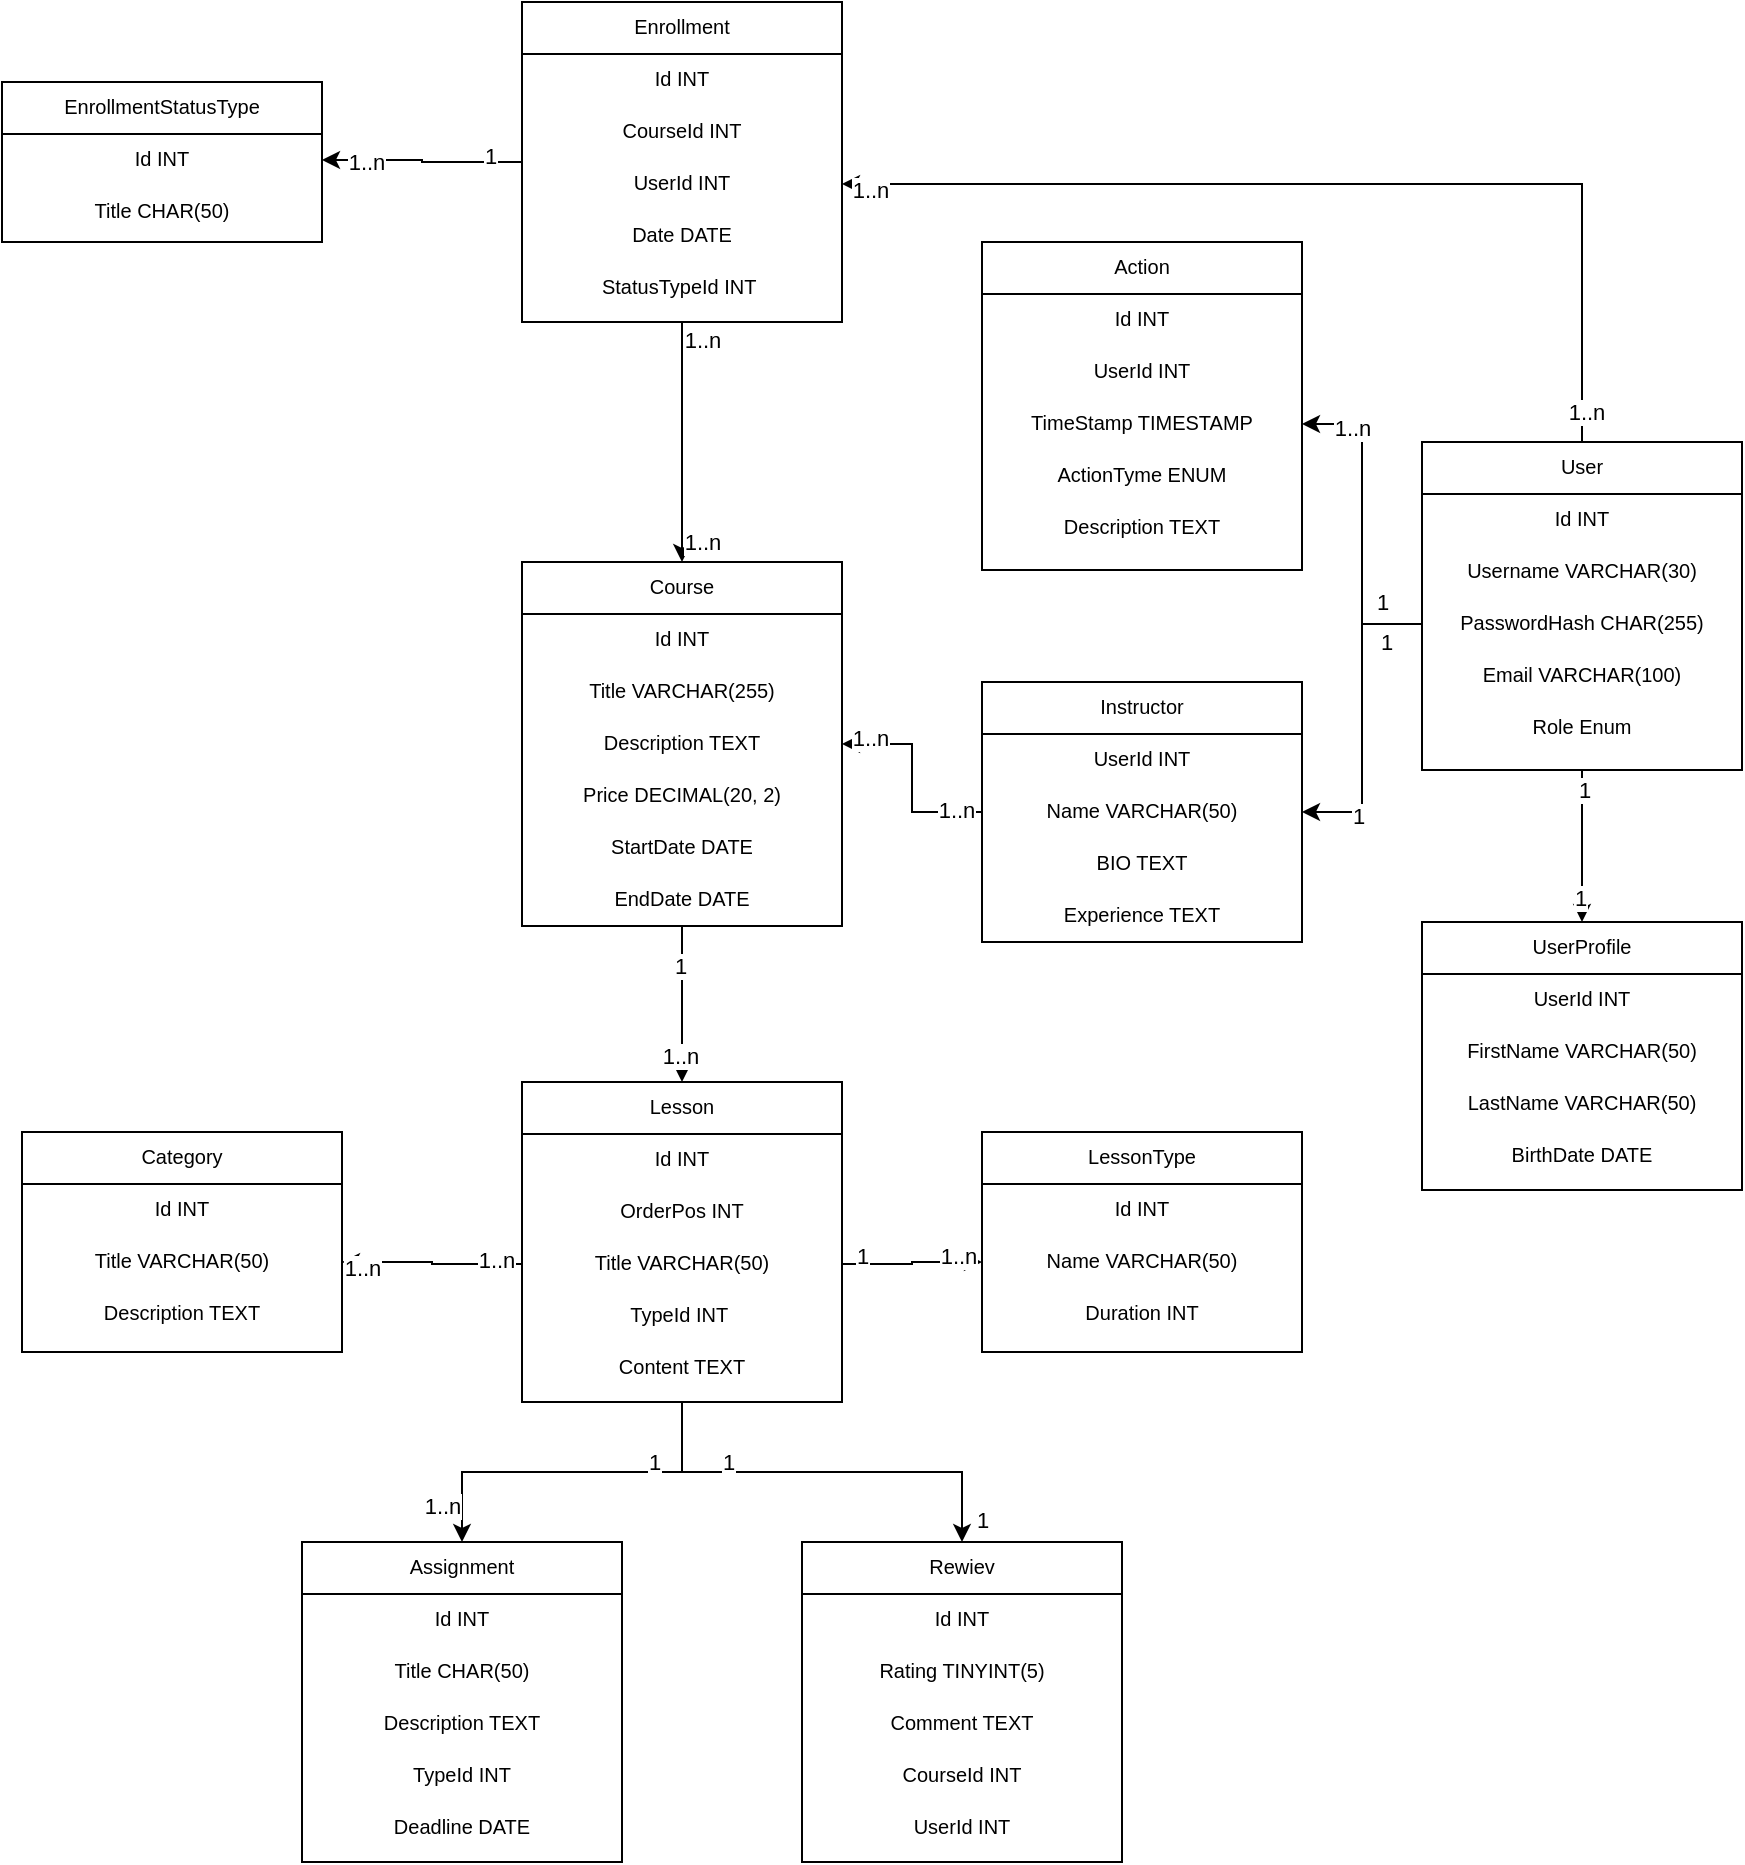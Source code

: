 <mxfile version="24.7.13">
  <diagram id="C5RBs43oDa-KdzZeNtuy" name="Page-1">
    <mxGraphModel dx="1635" dy="1571" grid="1" gridSize="10" guides="1" tooltips="1" connect="1" arrows="1" fold="1" page="1" pageScale="1" pageWidth="827" pageHeight="1169" math="0" shadow="0">
      <root>
        <mxCell id="WIyWlLk6GJQsqaUBKTNV-0" />
        <mxCell id="WIyWlLk6GJQsqaUBKTNV-1" parent="WIyWlLk6GJQsqaUBKTNV-0" />
        <mxCell id="aah-on_qy1afVSjprkFK-63" style="edgeStyle=orthogonalEdgeStyle;rounded=0;orthogonalLoop=1;jettySize=auto;html=1;exitX=0.5;exitY=1;exitDx=0;exitDy=0;entryX=0.5;entryY=0;entryDx=0;entryDy=0;" parent="WIyWlLk6GJQsqaUBKTNV-1" source="zkfFHV4jXpPFQw0GAbJ--0" target="aah-on_qy1afVSjprkFK-1" edge="1">
          <mxGeometry relative="1" as="geometry" />
        </mxCell>
        <mxCell id="0PI0StfHiCqOqIqE2Ab_-11" value="1" style="edgeLabel;html=1;align=center;verticalAlign=middle;resizable=0;points=[];" vertex="1" connectable="0" parent="aah-on_qy1afVSjprkFK-63">
          <mxGeometry x="-0.746" y="1" relative="1" as="geometry">
            <mxPoint as="offset" />
          </mxGeometry>
        </mxCell>
        <mxCell id="0PI0StfHiCqOqIqE2Ab_-12" value="1" style="edgeLabel;html=1;align=center;verticalAlign=middle;resizable=0;points=[];" vertex="1" connectable="0" parent="aah-on_qy1afVSjprkFK-63">
          <mxGeometry x="0.689" y="-1" relative="1" as="geometry">
            <mxPoint as="offset" />
          </mxGeometry>
        </mxCell>
        <mxCell id="60YSfxeum9Z7Bx78v9H6-12" style="edgeStyle=orthogonalEdgeStyle;rounded=0;orthogonalLoop=1;jettySize=auto;html=1;exitX=0.5;exitY=0;exitDx=0;exitDy=0;entryX=1;entryY=0.5;entryDx=0;entryDy=0;" parent="WIyWlLk6GJQsqaUBKTNV-1" source="zkfFHV4jXpPFQw0GAbJ--0" target="aah-on_qy1afVSjprkFK-52" edge="1">
          <mxGeometry relative="1" as="geometry" />
        </mxCell>
        <mxCell id="0PI0StfHiCqOqIqE2Ab_-3" value="1..n" style="edgeLabel;html=1;align=center;verticalAlign=middle;resizable=0;points=[];" vertex="1" connectable="0" parent="60YSfxeum9Z7Bx78v9H6-12">
          <mxGeometry x="-0.939" y="-2" relative="1" as="geometry">
            <mxPoint as="offset" />
          </mxGeometry>
        </mxCell>
        <mxCell id="0PI0StfHiCqOqIqE2Ab_-4" value="1..n" style="edgeLabel;html=1;align=center;verticalAlign=middle;resizable=0;points=[];" vertex="1" connectable="0" parent="60YSfxeum9Z7Bx78v9H6-12">
          <mxGeometry x="0.945" y="3" relative="1" as="geometry">
            <mxPoint as="offset" />
          </mxGeometry>
        </mxCell>
        <mxCell id="zkfFHV4jXpPFQw0GAbJ--0" value="User" style="swimlane;fontStyle=0;align=center;verticalAlign=top;childLayout=stackLayout;horizontal=1;startSize=26;horizontalStack=0;resizeParent=1;resizeLast=0;collapsible=1;marginBottom=0;rounded=0;shadow=0;strokeWidth=1;fontSize=10;labelBackgroundColor=none;" parent="WIyWlLk6GJQsqaUBKTNV-1" vertex="1">
          <mxGeometry x="500" y="-30" width="160" height="164" as="geometry">
            <mxRectangle x="230" y="140" width="160" height="26" as="alternateBounds" />
          </mxGeometry>
        </mxCell>
        <mxCell id="zkfFHV4jXpPFQw0GAbJ--1" value="Id INT" style="text;align=center;verticalAlign=top;spacingLeft=4;spacingRight=4;overflow=hidden;rotatable=0;points=[[0,0.5],[1,0.5]];portConstraint=eastwest;fontSize=10;labelBackgroundColor=none;" parent="zkfFHV4jXpPFQw0GAbJ--0" vertex="1">
          <mxGeometry y="26" width="160" height="26" as="geometry" />
        </mxCell>
        <mxCell id="zkfFHV4jXpPFQw0GAbJ--2" value="Username VARCHAR(30)" style="text;align=center;verticalAlign=top;spacingLeft=4;spacingRight=4;overflow=hidden;rotatable=0;points=[[0,0.5],[1,0.5]];portConstraint=eastwest;rounded=0;shadow=0;html=0;fontSize=10;labelBackgroundColor=none;" parent="zkfFHV4jXpPFQw0GAbJ--0" vertex="1">
          <mxGeometry y="52" width="160" height="26" as="geometry" />
        </mxCell>
        <mxCell id="aah-on_qy1afVSjprkFK-0" value="PasswordHash CHAR(255)" style="text;align=center;verticalAlign=top;spacingLeft=4;spacingRight=4;overflow=hidden;rotatable=0;points=[[0,0.5],[1,0.5]];portConstraint=eastwest;rounded=0;shadow=0;html=0;fontSize=10;labelBackgroundColor=none;" parent="zkfFHV4jXpPFQw0GAbJ--0" vertex="1">
          <mxGeometry y="78" width="160" height="26" as="geometry" />
        </mxCell>
        <mxCell id="zkfFHV4jXpPFQw0GAbJ--3" value="Email VARCHAR(100)" style="text;align=center;verticalAlign=top;spacingLeft=4;spacingRight=4;overflow=hidden;rotatable=0;points=[[0,0.5],[1,0.5]];portConstraint=eastwest;rounded=0;shadow=0;html=0;fontSize=10;labelBackgroundColor=none;" parent="zkfFHV4jXpPFQw0GAbJ--0" vertex="1">
          <mxGeometry y="104" width="160" height="26" as="geometry" />
        </mxCell>
        <mxCell id="zkfFHV4jXpPFQw0GAbJ--5" value="Role Enum" style="text;align=center;verticalAlign=top;spacingLeft=4;spacingRight=4;overflow=hidden;rotatable=0;points=[[0,0.5],[1,0.5]];portConstraint=eastwest;fontSize=10;labelBackgroundColor=none;" parent="zkfFHV4jXpPFQw0GAbJ--0" vertex="1">
          <mxGeometry y="130" width="160" height="26" as="geometry" />
        </mxCell>
        <mxCell id="60YSfxeum9Z7Bx78v9H6-8" style="edgeStyle=orthogonalEdgeStyle;rounded=0;orthogonalLoop=1;jettySize=auto;html=1;exitX=0.5;exitY=1;exitDx=0;exitDy=0;entryX=0.5;entryY=0;entryDx=0;entryDy=0;" parent="WIyWlLk6GJQsqaUBKTNV-1" source="zkfFHV4jXpPFQw0GAbJ--17" target="aah-on_qy1afVSjprkFK-19" edge="1">
          <mxGeometry relative="1" as="geometry" />
        </mxCell>
        <mxCell id="0PI0StfHiCqOqIqE2Ab_-15" value="1" style="edgeLabel;html=1;align=center;verticalAlign=middle;resizable=0;points=[];" vertex="1" connectable="0" parent="60YSfxeum9Z7Bx78v9H6-8">
          <mxGeometry x="-0.491" y="-1" relative="1" as="geometry">
            <mxPoint as="offset" />
          </mxGeometry>
        </mxCell>
        <mxCell id="0PI0StfHiCqOqIqE2Ab_-16" value="1..n" style="edgeLabel;html=1;align=center;verticalAlign=middle;resizable=0;points=[];" vertex="1" connectable="0" parent="60YSfxeum9Z7Bx78v9H6-8">
          <mxGeometry x="0.65" y="-1" relative="1" as="geometry">
            <mxPoint as="offset" />
          </mxGeometry>
        </mxCell>
        <mxCell id="zkfFHV4jXpPFQw0GAbJ--17" value="Course" style="swimlane;fontStyle=0;align=center;verticalAlign=top;childLayout=stackLayout;horizontal=1;startSize=26;horizontalStack=0;resizeParent=1;resizeLast=0;collapsible=1;marginBottom=0;rounded=0;shadow=0;strokeWidth=1;fontSize=10;labelBackgroundColor=none;" parent="WIyWlLk6GJQsqaUBKTNV-1" vertex="1">
          <mxGeometry x="50" y="30" width="160" height="182" as="geometry">
            <mxRectangle x="550" y="140" width="160" height="26" as="alternateBounds" />
          </mxGeometry>
        </mxCell>
        <mxCell id="zkfFHV4jXpPFQw0GAbJ--18" value="Id INT" style="text;align=center;verticalAlign=top;spacingLeft=4;spacingRight=4;overflow=hidden;rotatable=0;points=[[0,0.5],[1,0.5]];portConstraint=eastwest;fontSize=10;labelBackgroundColor=none;" parent="zkfFHV4jXpPFQw0GAbJ--17" vertex="1">
          <mxGeometry y="26" width="160" height="26" as="geometry" />
        </mxCell>
        <mxCell id="zkfFHV4jXpPFQw0GAbJ--19" value="Title VARCHAR(255)" style="text;align=center;verticalAlign=top;spacingLeft=4;spacingRight=4;overflow=hidden;rotatable=0;points=[[0,0.5],[1,0.5]];portConstraint=eastwest;rounded=0;shadow=0;html=0;fontSize=10;labelBackgroundColor=none;" parent="zkfFHV4jXpPFQw0GAbJ--17" vertex="1">
          <mxGeometry y="52" width="160" height="26" as="geometry" />
        </mxCell>
        <mxCell id="zkfFHV4jXpPFQw0GAbJ--20" value="Description TEXT" style="text;align=center;verticalAlign=top;spacingLeft=4;spacingRight=4;overflow=hidden;rotatable=0;points=[[0,0.5],[1,0.5]];portConstraint=eastwest;rounded=0;shadow=0;html=0;fontSize=10;labelBackgroundColor=none;" parent="zkfFHV4jXpPFQw0GAbJ--17" vertex="1">
          <mxGeometry y="78" width="160" height="26" as="geometry" />
        </mxCell>
        <mxCell id="zkfFHV4jXpPFQw0GAbJ--21" value="Price DECIMAL(20, 2)" style="text;align=center;verticalAlign=top;spacingLeft=4;spacingRight=4;overflow=hidden;rotatable=0;points=[[0,0.5],[1,0.5]];portConstraint=eastwest;rounded=0;shadow=0;html=0;fontSize=10;labelBackgroundColor=none;" parent="zkfFHV4jXpPFQw0GAbJ--17" vertex="1">
          <mxGeometry y="104" width="160" height="26" as="geometry" />
        </mxCell>
        <mxCell id="zkfFHV4jXpPFQw0GAbJ--22" value="StartDate DATE" style="text;align=center;verticalAlign=top;spacingLeft=4;spacingRight=4;overflow=hidden;rotatable=0;points=[[0,0.5],[1,0.5]];portConstraint=eastwest;rounded=0;shadow=0;html=0;fontSize=10;labelBackgroundColor=none;" parent="zkfFHV4jXpPFQw0GAbJ--17" vertex="1">
          <mxGeometry y="130" width="160" height="26" as="geometry" />
        </mxCell>
        <mxCell id="0PI0StfHiCqOqIqE2Ab_-27" value="EndDate DATE" style="text;align=center;verticalAlign=top;spacingLeft=4;spacingRight=4;overflow=hidden;rotatable=0;points=[[0,0.5],[1,0.5]];portConstraint=eastwest;rounded=0;shadow=0;html=0;fontSize=10;labelBackgroundColor=none;" vertex="1" parent="zkfFHV4jXpPFQw0GAbJ--17">
          <mxGeometry y="156" width="160" height="26" as="geometry" />
        </mxCell>
        <mxCell id="aah-on_qy1afVSjprkFK-1" value="UserProfile" style="swimlane;fontStyle=0;align=center;verticalAlign=top;childLayout=stackLayout;horizontal=1;startSize=26;horizontalStack=0;resizeParent=1;resizeLast=0;collapsible=1;marginBottom=0;rounded=0;shadow=0;strokeWidth=1;fontSize=10;labelBackgroundColor=none;" parent="WIyWlLk6GJQsqaUBKTNV-1" vertex="1">
          <mxGeometry x="500" y="210" width="160" height="134" as="geometry">
            <mxRectangle x="230" y="140" width="160" height="26" as="alternateBounds" />
          </mxGeometry>
        </mxCell>
        <mxCell id="aah-on_qy1afVSjprkFK-2" value="UserId INT" style="text;align=center;verticalAlign=top;spacingLeft=4;spacingRight=4;overflow=hidden;rotatable=0;points=[[0,0.5],[1,0.5]];portConstraint=eastwest;fontSize=10;labelBackgroundColor=none;" parent="aah-on_qy1afVSjprkFK-1" vertex="1">
          <mxGeometry y="26" width="160" height="26" as="geometry" />
        </mxCell>
        <mxCell id="aah-on_qy1afVSjprkFK-3" value="FirstName VARCHAR(50)" style="text;align=center;verticalAlign=top;spacingLeft=4;spacingRight=4;overflow=hidden;rotatable=0;points=[[0,0.5],[1,0.5]];portConstraint=eastwest;rounded=0;shadow=0;html=0;fontSize=10;labelBackgroundColor=none;" parent="aah-on_qy1afVSjprkFK-1" vertex="1">
          <mxGeometry y="52" width="160" height="26" as="geometry" />
        </mxCell>
        <mxCell id="aah-on_qy1afVSjprkFK-4" value="LastName VARCHAR(50)" style="text;align=center;verticalAlign=top;spacingLeft=4;spacingRight=4;overflow=hidden;rotatable=0;points=[[0,0.5],[1,0.5]];portConstraint=eastwest;rounded=0;shadow=0;html=0;fontSize=10;labelBackgroundColor=none;" parent="aah-on_qy1afVSjprkFK-1" vertex="1">
          <mxGeometry y="78" width="160" height="26" as="geometry" />
        </mxCell>
        <mxCell id="aah-on_qy1afVSjprkFK-5" value="BirthDate DATE" style="text;align=center;verticalAlign=top;spacingLeft=4;spacingRight=4;overflow=hidden;rotatable=0;points=[[0,0.5],[1,0.5]];portConstraint=eastwest;rounded=0;shadow=0;html=0;fontSize=10;labelBackgroundColor=none;" parent="aah-on_qy1afVSjprkFK-1" vertex="1">
          <mxGeometry y="104" width="160" height="26" as="geometry" />
        </mxCell>
        <mxCell id="0PI0StfHiCqOqIqE2Ab_-23" value="" style="edgeStyle=orthogonalEdgeStyle;rounded=0;orthogonalLoop=1;jettySize=auto;html=1;entryX=1;entryY=0.5;entryDx=0;entryDy=0;" edge="1" parent="WIyWlLk6GJQsqaUBKTNV-1" source="aah-on_qy1afVSjprkFK-7" target="zkfFHV4jXpPFQw0GAbJ--20">
          <mxGeometry relative="1" as="geometry" />
        </mxCell>
        <mxCell id="0PI0StfHiCqOqIqE2Ab_-24" value="1..n" style="edgeLabel;html=1;align=center;verticalAlign=middle;resizable=0;points=[];" vertex="1" connectable="0" parent="0PI0StfHiCqOqIqE2Ab_-23">
          <mxGeometry x="-0.75" y="-1" relative="1" as="geometry">
            <mxPoint as="offset" />
          </mxGeometry>
        </mxCell>
        <mxCell id="0PI0StfHiCqOqIqE2Ab_-25" value="1..n" style="edgeLabel;html=1;align=center;verticalAlign=middle;resizable=0;points=[];" vertex="1" connectable="0" parent="0PI0StfHiCqOqIqE2Ab_-23">
          <mxGeometry x="0.737" y="-3" relative="1" as="geometry">
            <mxPoint as="offset" />
          </mxGeometry>
        </mxCell>
        <mxCell id="aah-on_qy1afVSjprkFK-7" value="Instructor" style="swimlane;fontStyle=0;align=center;verticalAlign=top;childLayout=stackLayout;horizontal=1;startSize=26;horizontalStack=0;resizeParent=1;resizeLast=0;collapsible=1;marginBottom=0;rounded=0;shadow=0;strokeWidth=1;fontSize=10;labelBackgroundColor=none;" parent="WIyWlLk6GJQsqaUBKTNV-1" vertex="1">
          <mxGeometry x="280" y="90" width="160" height="130" as="geometry">
            <mxRectangle x="230" y="140" width="160" height="26" as="alternateBounds" />
          </mxGeometry>
        </mxCell>
        <mxCell id="aah-on_qy1afVSjprkFK-8" value="UserId INT" style="text;align=center;verticalAlign=top;spacingLeft=4;spacingRight=4;overflow=hidden;rotatable=0;points=[[0,0.5],[1,0.5]];portConstraint=eastwest;fontSize=10;labelBackgroundColor=none;" parent="aah-on_qy1afVSjprkFK-7" vertex="1">
          <mxGeometry y="26" width="160" height="26" as="geometry" />
        </mxCell>
        <mxCell id="aah-on_qy1afVSjprkFK-9" value="Name VARCHAR(50)" style="text;align=center;verticalAlign=top;spacingLeft=4;spacingRight=4;overflow=hidden;rotatable=0;points=[[0,0.5],[1,0.5]];portConstraint=eastwest;rounded=0;shadow=0;html=0;fontSize=10;labelBackgroundColor=none;" parent="aah-on_qy1afVSjprkFK-7" vertex="1">
          <mxGeometry y="52" width="160" height="26" as="geometry" />
        </mxCell>
        <mxCell id="aah-on_qy1afVSjprkFK-10" value="BIO TEXT" style="text;align=center;verticalAlign=top;spacingLeft=4;spacingRight=4;overflow=hidden;rotatable=0;points=[[0,0.5],[1,0.5]];portConstraint=eastwest;rounded=0;shadow=0;html=0;fontSize=10;labelBackgroundColor=none;" parent="aah-on_qy1afVSjprkFK-7" vertex="1">
          <mxGeometry y="78" width="160" height="26" as="geometry" />
        </mxCell>
        <mxCell id="aah-on_qy1afVSjprkFK-11" value="Experience TEXT" style="text;align=center;verticalAlign=top;spacingLeft=4;spacingRight=4;overflow=hidden;rotatable=0;points=[[0,0.5],[1,0.5]];portConstraint=eastwest;rounded=0;shadow=0;html=0;fontSize=10;labelBackgroundColor=none;" parent="aah-on_qy1afVSjprkFK-7" vertex="1">
          <mxGeometry y="104" width="160" height="26" as="geometry" />
        </mxCell>
        <mxCell id="aah-on_qy1afVSjprkFK-13" value="Category" style="swimlane;fontStyle=0;align=center;verticalAlign=top;childLayout=stackLayout;horizontal=1;startSize=26;horizontalStack=0;resizeParent=1;resizeLast=0;collapsible=1;marginBottom=0;rounded=0;shadow=0;strokeWidth=1;fontSize=10;labelBackgroundColor=none;" parent="WIyWlLk6GJQsqaUBKTNV-1" vertex="1">
          <mxGeometry x="-200" y="315" width="160" height="110" as="geometry">
            <mxRectangle x="550" y="140" width="160" height="26" as="alternateBounds" />
          </mxGeometry>
        </mxCell>
        <mxCell id="aah-on_qy1afVSjprkFK-14" value="Id INT" style="text;align=center;verticalAlign=top;spacingLeft=4;spacingRight=4;overflow=hidden;rotatable=0;points=[[0,0.5],[1,0.5]];portConstraint=eastwest;fontSize=10;labelBackgroundColor=none;" parent="aah-on_qy1afVSjprkFK-13" vertex="1">
          <mxGeometry y="26" width="160" height="26" as="geometry" />
        </mxCell>
        <mxCell id="aah-on_qy1afVSjprkFK-15" value="Title VARCHAR(50)" style="text;align=center;verticalAlign=top;spacingLeft=4;spacingRight=4;overflow=hidden;rotatable=0;points=[[0,0.5],[1,0.5]];portConstraint=eastwest;rounded=0;shadow=0;html=0;fontSize=10;labelBackgroundColor=none;" parent="aah-on_qy1afVSjprkFK-13" vertex="1">
          <mxGeometry y="52" width="160" height="26" as="geometry" />
        </mxCell>
        <mxCell id="aah-on_qy1afVSjprkFK-16" value="Description TEXT" style="text;align=center;verticalAlign=top;spacingLeft=4;spacingRight=4;overflow=hidden;rotatable=0;points=[[0,0.5],[1,0.5]];portConstraint=eastwest;rounded=0;shadow=0;html=0;fontSize=10;labelBackgroundColor=none;" parent="aah-on_qy1afVSjprkFK-13" vertex="1">
          <mxGeometry y="78" width="160" height="26" as="geometry" />
        </mxCell>
        <mxCell id="60YSfxeum9Z7Bx78v9H6-14" style="edgeStyle=orthogonalEdgeStyle;rounded=0;orthogonalLoop=1;jettySize=auto;html=1;entryX=0.5;entryY=0;entryDx=0;entryDy=0;" parent="WIyWlLk6GJQsqaUBKTNV-1" source="aah-on_qy1afVSjprkFK-19" target="aah-on_qy1afVSjprkFK-31" edge="1">
          <mxGeometry relative="1" as="geometry" />
        </mxCell>
        <mxCell id="0PI0StfHiCqOqIqE2Ab_-19" value="1" style="edgeLabel;html=1;align=center;verticalAlign=middle;resizable=0;points=[];" vertex="1" connectable="0" parent="60YSfxeum9Z7Bx78v9H6-14">
          <mxGeometry x="-0.456" y="1" relative="1" as="geometry">
            <mxPoint y="-6" as="offset" />
          </mxGeometry>
        </mxCell>
        <mxCell id="0PI0StfHiCqOqIqE2Ab_-20" value="1..n" style="edgeLabel;html=1;align=center;verticalAlign=middle;resizable=0;points=[];" vertex="1" connectable="0" parent="60YSfxeum9Z7Bx78v9H6-14">
          <mxGeometry x="0.802" y="-1" relative="1" as="geometry">
            <mxPoint x="-9" as="offset" />
          </mxGeometry>
        </mxCell>
        <mxCell id="60YSfxeum9Z7Bx78v9H6-15" style="edgeStyle=orthogonalEdgeStyle;rounded=0;orthogonalLoop=1;jettySize=auto;html=1;entryX=0.5;entryY=0;entryDx=0;entryDy=0;" parent="WIyWlLk6GJQsqaUBKTNV-1" source="aah-on_qy1afVSjprkFK-19" target="aah-on_qy1afVSjprkFK-43" edge="1">
          <mxGeometry relative="1" as="geometry" />
        </mxCell>
        <mxCell id="0PI0StfHiCqOqIqE2Ab_-21" value="1" style="edgeLabel;html=1;align=center;verticalAlign=middle;resizable=0;points=[];" vertex="1" connectable="0" parent="60YSfxeum9Z7Bx78v9H6-15">
          <mxGeometry x="0.891" y="-1" relative="1" as="geometry">
            <mxPoint x="11" as="offset" />
          </mxGeometry>
        </mxCell>
        <mxCell id="0PI0StfHiCqOqIqE2Ab_-22" value="1" style="edgeLabel;html=1;align=center;verticalAlign=middle;resizable=0;points=[];" vertex="1" connectable="0" parent="60YSfxeum9Z7Bx78v9H6-15">
          <mxGeometry x="-0.454" y="1" relative="1" as="geometry">
            <mxPoint y="-4" as="offset" />
          </mxGeometry>
        </mxCell>
        <mxCell id="aah-on_qy1afVSjprkFK-19" value="Lesson" style="swimlane;fontStyle=0;align=center;verticalAlign=top;childLayout=stackLayout;horizontal=1;startSize=26;horizontalStack=0;resizeParent=1;resizeLast=0;collapsible=1;marginBottom=0;rounded=0;shadow=0;strokeWidth=1;fontSize=10;labelBackgroundColor=none;" parent="WIyWlLk6GJQsqaUBKTNV-1" vertex="1">
          <mxGeometry x="50" y="290" width="160" height="160" as="geometry">
            <mxRectangle x="550" y="140" width="160" height="26" as="alternateBounds" />
          </mxGeometry>
        </mxCell>
        <mxCell id="aah-on_qy1afVSjprkFK-20" value="Id INT" style="text;align=center;verticalAlign=top;spacingLeft=4;spacingRight=4;overflow=hidden;rotatable=0;points=[[0,0.5],[1,0.5]];portConstraint=eastwest;fontSize=10;labelBackgroundColor=none;" parent="aah-on_qy1afVSjprkFK-19" vertex="1">
          <mxGeometry y="26" width="160" height="26" as="geometry" />
        </mxCell>
        <mxCell id="aah-on_qy1afVSjprkFK-25" value="OrderPos INT" style="text;align=center;verticalAlign=top;spacingLeft=4;spacingRight=4;overflow=hidden;rotatable=0;points=[[0,0.5],[1,0.5]];portConstraint=eastwest;fontSize=10;labelBackgroundColor=none;" parent="aah-on_qy1afVSjprkFK-19" vertex="1">
          <mxGeometry y="52" width="160" height="26" as="geometry" />
        </mxCell>
        <mxCell id="aah-on_qy1afVSjprkFK-21" value="Title VARCHAR(50)" style="text;align=center;verticalAlign=top;spacingLeft=4;spacingRight=4;overflow=hidden;rotatable=0;points=[[0,0.5],[1,0.5]];portConstraint=eastwest;rounded=0;shadow=0;html=0;fontSize=10;labelBackgroundColor=none;" parent="aah-on_qy1afVSjprkFK-19" vertex="1">
          <mxGeometry y="78" width="160" height="26" as="geometry" />
        </mxCell>
        <mxCell id="aah-on_qy1afVSjprkFK-22" value="TypeId INT " style="text;align=center;verticalAlign=top;spacingLeft=4;spacingRight=4;overflow=hidden;rotatable=0;points=[[0,0.5],[1,0.5]];portConstraint=eastwest;rounded=0;shadow=0;html=0;fontSize=10;labelBackgroundColor=none;" parent="aah-on_qy1afVSjprkFK-19" vertex="1">
          <mxGeometry y="104" width="160" height="26" as="geometry" />
        </mxCell>
        <mxCell id="aah-on_qy1afVSjprkFK-23" value="Content TEXT" style="text;align=center;verticalAlign=top;spacingLeft=4;spacingRight=4;overflow=hidden;rotatable=0;points=[[0,0.5],[1,0.5]];portConstraint=eastwest;rounded=0;shadow=0;html=0;fontSize=10;labelBackgroundColor=none;" parent="aah-on_qy1afVSjprkFK-19" vertex="1">
          <mxGeometry y="130" width="160" height="26" as="geometry" />
        </mxCell>
        <mxCell id="aah-on_qy1afVSjprkFK-27" value="LessonType" style="swimlane;fontStyle=0;align=center;verticalAlign=top;childLayout=stackLayout;horizontal=1;startSize=26;horizontalStack=0;resizeParent=1;resizeLast=0;collapsible=1;marginBottom=0;rounded=0;shadow=0;strokeWidth=1;fontSize=10;labelBackgroundColor=none;" parent="WIyWlLk6GJQsqaUBKTNV-1" vertex="1">
          <mxGeometry x="280" y="315" width="160" height="110" as="geometry">
            <mxRectangle x="550" y="140" width="160" height="26" as="alternateBounds" />
          </mxGeometry>
        </mxCell>
        <mxCell id="aah-on_qy1afVSjprkFK-28" value="Id INT" style="text;align=center;verticalAlign=top;spacingLeft=4;spacingRight=4;overflow=hidden;rotatable=0;points=[[0,0.5],[1,0.5]];portConstraint=eastwest;fontSize=10;labelBackgroundColor=none;" parent="aah-on_qy1afVSjprkFK-27" vertex="1">
          <mxGeometry y="26" width="160" height="26" as="geometry" />
        </mxCell>
        <mxCell id="60YSfxeum9Z7Bx78v9H6-0" value="Name VARCHAR(50)" style="text;align=center;verticalAlign=top;spacingLeft=4;spacingRight=4;overflow=hidden;rotatable=0;points=[[0,0.5],[1,0.5]];portConstraint=eastwest;rounded=0;shadow=0;html=0;fontSize=10;labelBackgroundColor=none;" parent="aah-on_qy1afVSjprkFK-27" vertex="1">
          <mxGeometry y="52" width="160" height="26" as="geometry" />
        </mxCell>
        <mxCell id="aah-on_qy1afVSjprkFK-29" value="Duration INT" style="text;align=center;verticalAlign=top;spacingLeft=4;spacingRight=4;overflow=hidden;rotatable=0;points=[[0,0.5],[1,0.5]];portConstraint=eastwest;rounded=0;shadow=0;html=0;fontSize=10;labelBackgroundColor=none;" parent="aah-on_qy1afVSjprkFK-27" vertex="1">
          <mxGeometry y="78" width="160" height="26" as="geometry" />
        </mxCell>
        <mxCell id="aah-on_qy1afVSjprkFK-31" value="Assignment" style="swimlane;fontStyle=0;align=center;verticalAlign=top;childLayout=stackLayout;horizontal=1;startSize=26;horizontalStack=0;resizeParent=1;resizeLast=0;collapsible=1;marginBottom=0;rounded=0;shadow=0;strokeWidth=1;fontSize=10;labelBackgroundColor=none;" parent="WIyWlLk6GJQsqaUBKTNV-1" vertex="1">
          <mxGeometry x="-60" y="520" width="160" height="160" as="geometry">
            <mxRectangle x="550" y="140" width="160" height="26" as="alternateBounds" />
          </mxGeometry>
        </mxCell>
        <mxCell id="aah-on_qy1afVSjprkFK-32" value="Id INT" style="text;align=center;verticalAlign=top;spacingLeft=4;spacingRight=4;overflow=hidden;rotatable=0;points=[[0,0.5],[1,0.5]];portConstraint=eastwest;fontSize=10;labelBackgroundColor=none;" parent="aah-on_qy1afVSjprkFK-31" vertex="1">
          <mxGeometry y="26" width="160" height="26" as="geometry" />
        </mxCell>
        <mxCell id="aah-on_qy1afVSjprkFK-33" value="Title CHAR(50)" style="text;align=center;verticalAlign=top;spacingLeft=4;spacingRight=4;overflow=hidden;rotatable=0;points=[[0,0.5],[1,0.5]];portConstraint=eastwest;fontSize=10;labelBackgroundColor=none;" parent="aah-on_qy1afVSjprkFK-31" vertex="1">
          <mxGeometry y="52" width="160" height="26" as="geometry" />
        </mxCell>
        <mxCell id="aah-on_qy1afVSjprkFK-34" value="Description TEXT" style="text;align=center;verticalAlign=top;spacingLeft=4;spacingRight=4;overflow=hidden;rotatable=0;points=[[0,0.5],[1,0.5]];portConstraint=eastwest;rounded=0;shadow=0;html=0;fontSize=10;labelBackgroundColor=none;" parent="aah-on_qy1afVSjprkFK-31" vertex="1">
          <mxGeometry y="78" width="160" height="26" as="geometry" />
        </mxCell>
        <mxCell id="aah-on_qy1afVSjprkFK-35" value="TypeId INT" style="text;align=center;verticalAlign=top;spacingLeft=4;spacingRight=4;overflow=hidden;rotatable=0;points=[[0,0.5],[1,0.5]];portConstraint=eastwest;rounded=0;shadow=0;html=0;fontSize=10;labelBackgroundColor=none;" parent="aah-on_qy1afVSjprkFK-31" vertex="1">
          <mxGeometry y="104" width="160" height="26" as="geometry" />
        </mxCell>
        <mxCell id="aah-on_qy1afVSjprkFK-36" value="Deadline DATE" style="text;align=center;verticalAlign=top;spacingLeft=4;spacingRight=4;overflow=hidden;rotatable=0;points=[[0,0.5],[1,0.5]];portConstraint=eastwest;rounded=0;shadow=0;html=0;fontSize=10;labelBackgroundColor=none;" parent="aah-on_qy1afVSjprkFK-31" vertex="1">
          <mxGeometry y="130" width="160" height="26" as="geometry" />
        </mxCell>
        <mxCell id="aah-on_qy1afVSjprkFK-43" value="Rewiev" style="swimlane;fontStyle=0;align=center;verticalAlign=top;childLayout=stackLayout;horizontal=1;startSize=26;horizontalStack=0;resizeParent=1;resizeLast=0;collapsible=1;marginBottom=0;rounded=0;shadow=0;strokeWidth=1;fontSize=10;labelBackgroundColor=none;" parent="WIyWlLk6GJQsqaUBKTNV-1" vertex="1">
          <mxGeometry x="190" y="520" width="160" height="160" as="geometry">
            <mxRectangle x="550" y="140" width="160" height="26" as="alternateBounds" />
          </mxGeometry>
        </mxCell>
        <mxCell id="aah-on_qy1afVSjprkFK-44" value="Id INT" style="text;align=center;verticalAlign=top;spacingLeft=4;spacingRight=4;overflow=hidden;rotatable=0;points=[[0,0.5],[1,0.5]];portConstraint=eastwest;fontSize=10;labelBackgroundColor=none;" parent="aah-on_qy1afVSjprkFK-43" vertex="1">
          <mxGeometry y="26" width="160" height="26" as="geometry" />
        </mxCell>
        <mxCell id="aah-on_qy1afVSjprkFK-45" value="Rating TINYINT(5)" style="text;align=center;verticalAlign=top;spacingLeft=4;spacingRight=4;overflow=hidden;rotatable=0;points=[[0,0.5],[1,0.5]];portConstraint=eastwest;fontSize=10;labelBackgroundColor=none;" parent="aah-on_qy1afVSjprkFK-43" vertex="1">
          <mxGeometry y="52" width="160" height="26" as="geometry" />
        </mxCell>
        <mxCell id="aah-on_qy1afVSjprkFK-46" value="Comment TEXT" style="text;align=center;verticalAlign=top;spacingLeft=4;spacingRight=4;overflow=hidden;rotatable=0;points=[[0,0.5],[1,0.5]];portConstraint=eastwest;rounded=0;shadow=0;html=0;fontSize=10;labelBackgroundColor=none;" parent="aah-on_qy1afVSjprkFK-43" vertex="1">
          <mxGeometry y="78" width="160" height="26" as="geometry" />
        </mxCell>
        <mxCell id="aah-on_qy1afVSjprkFK-47" value="CourseId INT" style="text;align=center;verticalAlign=top;spacingLeft=4;spacingRight=4;overflow=hidden;rotatable=0;points=[[0,0.5],[1,0.5]];portConstraint=eastwest;rounded=0;shadow=0;html=0;fontSize=10;labelBackgroundColor=none;" parent="aah-on_qy1afVSjprkFK-43" vertex="1">
          <mxGeometry y="104" width="160" height="26" as="geometry" />
        </mxCell>
        <mxCell id="aah-on_qy1afVSjprkFK-48" value="UserId INT" style="text;align=center;verticalAlign=top;spacingLeft=4;spacingRight=4;overflow=hidden;rotatable=0;points=[[0,0.5],[1,0.5]];portConstraint=eastwest;rounded=0;shadow=0;html=0;fontSize=10;labelBackgroundColor=none;" parent="aah-on_qy1afVSjprkFK-43" vertex="1">
          <mxGeometry y="130" width="160" height="26" as="geometry" />
        </mxCell>
        <mxCell id="60YSfxeum9Z7Bx78v9H6-13" style="edgeStyle=orthogonalEdgeStyle;rounded=0;orthogonalLoop=1;jettySize=auto;html=1;entryX=1;entryY=0.5;entryDx=0;entryDy=0;" parent="WIyWlLk6GJQsqaUBKTNV-1" source="aah-on_qy1afVSjprkFK-49" target="aah-on_qy1afVSjprkFK-56" edge="1">
          <mxGeometry relative="1" as="geometry" />
        </mxCell>
        <mxCell id="0PI0StfHiCqOqIqE2Ab_-1" value="1" style="edgeLabel;html=1;align=center;verticalAlign=middle;resizable=0;points=[];" vertex="1" connectable="0" parent="60YSfxeum9Z7Bx78v9H6-13">
          <mxGeometry x="-0.653" y="-3" relative="1" as="geometry">
            <mxPoint x="1" as="offset" />
          </mxGeometry>
        </mxCell>
        <mxCell id="0PI0StfHiCqOqIqE2Ab_-2" value="1..n" style="edgeLabel;html=1;align=center;verticalAlign=middle;resizable=0;points=[];" vertex="1" connectable="0" parent="60YSfxeum9Z7Bx78v9H6-13">
          <mxGeometry x="0.755" y="-3" relative="1" as="geometry">
            <mxPoint x="9" y="4" as="offset" />
          </mxGeometry>
        </mxCell>
        <mxCell id="60YSfxeum9Z7Bx78v9H6-16" style="edgeStyle=orthogonalEdgeStyle;rounded=0;orthogonalLoop=1;jettySize=auto;html=1;entryX=0.5;entryY=0;entryDx=0;entryDy=0;" parent="WIyWlLk6GJQsqaUBKTNV-1" source="aah-on_qy1afVSjprkFK-49" target="zkfFHV4jXpPFQw0GAbJ--17" edge="1">
          <mxGeometry relative="1" as="geometry" />
        </mxCell>
        <mxCell id="0PI0StfHiCqOqIqE2Ab_-5" value="1..n" style="edgeLabel;html=1;align=center;verticalAlign=middle;resizable=0;points=[];" vertex="1" connectable="0" parent="60YSfxeum9Z7Bx78v9H6-16">
          <mxGeometry x="-0.861" y="3" relative="1" as="geometry">
            <mxPoint x="7" as="offset" />
          </mxGeometry>
        </mxCell>
        <mxCell id="0PI0StfHiCqOqIqE2Ab_-6" value="1..n" style="edgeLabel;html=1;align=center;verticalAlign=middle;resizable=0;points=[];" vertex="1" connectable="0" parent="60YSfxeum9Z7Bx78v9H6-16">
          <mxGeometry x="0.821" y="-1" relative="1" as="geometry">
            <mxPoint x="11" as="offset" />
          </mxGeometry>
        </mxCell>
        <mxCell id="aah-on_qy1afVSjprkFK-49" value="Enrollment" style="swimlane;fontStyle=0;align=center;verticalAlign=top;childLayout=stackLayout;horizontal=1;startSize=26;horizontalStack=0;resizeParent=1;resizeLast=0;collapsible=1;marginBottom=0;rounded=0;shadow=0;strokeWidth=1;fontSize=10;labelBackgroundColor=none;" parent="WIyWlLk6GJQsqaUBKTNV-1" vertex="1">
          <mxGeometry x="50" y="-250" width="160" height="160" as="geometry">
            <mxRectangle x="550" y="140" width="160" height="26" as="alternateBounds" />
          </mxGeometry>
        </mxCell>
        <mxCell id="aah-on_qy1afVSjprkFK-50" value="Id INT" style="text;align=center;verticalAlign=top;spacingLeft=4;spacingRight=4;overflow=hidden;rotatable=0;points=[[0,0.5],[1,0.5]];portConstraint=eastwest;fontSize=10;labelBackgroundColor=none;" parent="aah-on_qy1afVSjprkFK-49" vertex="1">
          <mxGeometry y="26" width="160" height="26" as="geometry" />
        </mxCell>
        <mxCell id="aah-on_qy1afVSjprkFK-51" value="CourseId INT" style="text;align=center;verticalAlign=top;spacingLeft=4;spacingRight=4;overflow=hidden;rotatable=0;points=[[0,0.5],[1,0.5]];portConstraint=eastwest;fontSize=10;labelBackgroundColor=none;" parent="aah-on_qy1afVSjprkFK-49" vertex="1">
          <mxGeometry y="52" width="160" height="26" as="geometry" />
        </mxCell>
        <mxCell id="aah-on_qy1afVSjprkFK-52" value="UserId INT" style="text;align=center;verticalAlign=top;spacingLeft=4;spacingRight=4;overflow=hidden;rotatable=0;points=[[0,0.5],[1,0.5]];portConstraint=eastwest;rounded=0;shadow=0;html=0;fontSize=10;labelBackgroundColor=none;" parent="aah-on_qy1afVSjprkFK-49" vertex="1">
          <mxGeometry y="78" width="160" height="26" as="geometry" />
        </mxCell>
        <mxCell id="aah-on_qy1afVSjprkFK-53" value="Date DATE" style="text;align=center;verticalAlign=top;spacingLeft=4;spacingRight=4;overflow=hidden;rotatable=0;points=[[0,0.5],[1,0.5]];portConstraint=eastwest;rounded=0;shadow=0;html=0;fontSize=10;labelBackgroundColor=none;" parent="aah-on_qy1afVSjprkFK-49" vertex="1">
          <mxGeometry y="104" width="160" height="26" as="geometry" />
        </mxCell>
        <mxCell id="aah-on_qy1afVSjprkFK-54" value="StatusTypeId INT " style="text;align=center;verticalAlign=top;spacingLeft=4;spacingRight=4;overflow=hidden;rotatable=0;points=[[0,0.5],[1,0.5]];portConstraint=eastwest;rounded=0;shadow=0;html=0;fontSize=10;labelBackgroundColor=none;" parent="aah-on_qy1afVSjprkFK-49" vertex="1">
          <mxGeometry y="130" width="160" height="26" as="geometry" />
        </mxCell>
        <mxCell id="aah-on_qy1afVSjprkFK-55" value="EnrollmentStatusType" style="swimlane;fontStyle=0;align=center;verticalAlign=top;childLayout=stackLayout;horizontal=1;startSize=26;horizontalStack=0;resizeParent=1;resizeLast=0;collapsible=1;marginBottom=0;rounded=0;shadow=0;strokeWidth=1;fontSize=10;labelBackgroundColor=none;" parent="WIyWlLk6GJQsqaUBKTNV-1" vertex="1">
          <mxGeometry x="-210" y="-210" width="160" height="80" as="geometry">
            <mxRectangle x="550" y="140" width="160" height="26" as="alternateBounds" />
          </mxGeometry>
        </mxCell>
        <mxCell id="aah-on_qy1afVSjprkFK-56" value="Id INT" style="text;align=center;verticalAlign=top;spacingLeft=4;spacingRight=4;overflow=hidden;rotatable=0;points=[[0,0.5],[1,0.5]];portConstraint=eastwest;fontSize=10;labelBackgroundColor=none;" parent="aah-on_qy1afVSjprkFK-55" vertex="1">
          <mxGeometry y="26" width="160" height="26" as="geometry" />
        </mxCell>
        <mxCell id="aah-on_qy1afVSjprkFK-57" value="Title CHAR(50)" style="text;align=center;verticalAlign=top;spacingLeft=4;spacingRight=4;overflow=hidden;rotatable=0;points=[[0,0.5],[1,0.5]];portConstraint=eastwest;fontSize=10;labelBackgroundColor=none;" parent="aah-on_qy1afVSjprkFK-55" vertex="1">
          <mxGeometry y="52" width="160" height="26" as="geometry" />
        </mxCell>
        <mxCell id="60YSfxeum9Z7Bx78v9H6-1" value="Action" style="swimlane;fontStyle=0;align=center;verticalAlign=top;childLayout=stackLayout;horizontal=1;startSize=26;horizontalStack=0;resizeParent=1;resizeLast=0;collapsible=1;marginBottom=0;rounded=0;shadow=0;strokeWidth=1;fontSize=10;labelBackgroundColor=none;" parent="WIyWlLk6GJQsqaUBKTNV-1" vertex="1">
          <mxGeometry x="280" y="-130" width="160" height="164" as="geometry">
            <mxRectangle x="230" y="140" width="160" height="26" as="alternateBounds" />
          </mxGeometry>
        </mxCell>
        <mxCell id="60YSfxeum9Z7Bx78v9H6-2" value="Id INT" style="text;align=center;verticalAlign=top;spacingLeft=4;spacingRight=4;overflow=hidden;rotatable=0;points=[[0,0.5],[1,0.5]];portConstraint=eastwest;fontSize=10;labelBackgroundColor=none;" parent="60YSfxeum9Z7Bx78v9H6-1" vertex="1">
          <mxGeometry y="26" width="160" height="26" as="geometry" />
        </mxCell>
        <mxCell id="60YSfxeum9Z7Bx78v9H6-3" value="UserId INT" style="text;align=center;verticalAlign=top;spacingLeft=4;spacingRight=4;overflow=hidden;rotatable=0;points=[[0,0.5],[1,0.5]];portConstraint=eastwest;rounded=0;shadow=0;html=0;fontSize=10;labelBackgroundColor=none;" parent="60YSfxeum9Z7Bx78v9H6-1" vertex="1">
          <mxGeometry y="52" width="160" height="26" as="geometry" />
        </mxCell>
        <mxCell id="60YSfxeum9Z7Bx78v9H6-4" value="TimeStamp TIMESTAMP" style="text;align=center;verticalAlign=top;spacingLeft=4;spacingRight=4;overflow=hidden;rotatable=0;points=[[0,0.5],[1,0.5]];portConstraint=eastwest;rounded=0;shadow=0;html=0;fontSize=10;labelBackgroundColor=none;" parent="60YSfxeum9Z7Bx78v9H6-1" vertex="1">
          <mxGeometry y="78" width="160" height="26" as="geometry" />
        </mxCell>
        <mxCell id="60YSfxeum9Z7Bx78v9H6-5" value="ActionTyme ENUM" style="text;align=center;verticalAlign=top;spacingLeft=4;spacingRight=4;overflow=hidden;rotatable=0;points=[[0,0.5],[1,0.5]];portConstraint=eastwest;rounded=0;shadow=0;html=0;fontSize=10;labelBackgroundColor=none;" parent="60YSfxeum9Z7Bx78v9H6-1" vertex="1">
          <mxGeometry y="104" width="160" height="26" as="geometry" />
        </mxCell>
        <mxCell id="60YSfxeum9Z7Bx78v9H6-6" value="Description TEXT" style="text;align=center;verticalAlign=top;spacingLeft=4;spacingRight=4;overflow=hidden;rotatable=0;points=[[0,0.5],[1,0.5]];portConstraint=eastwest;fontSize=10;labelBackgroundColor=none;" parent="60YSfxeum9Z7Bx78v9H6-1" vertex="1">
          <mxGeometry y="130" width="160" height="26" as="geometry" />
        </mxCell>
        <mxCell id="60YSfxeum9Z7Bx78v9H6-7" style="edgeStyle=orthogonalEdgeStyle;rounded=0;orthogonalLoop=1;jettySize=auto;html=1;exitX=0;exitY=0.5;exitDx=0;exitDy=0;entryX=1;entryY=0.5;entryDx=0;entryDy=0;" parent="WIyWlLk6GJQsqaUBKTNV-1" source="aah-on_qy1afVSjprkFK-0" target="60YSfxeum9Z7Bx78v9H6-4" edge="1">
          <mxGeometry relative="1" as="geometry" />
        </mxCell>
        <mxCell id="0PI0StfHiCqOqIqE2Ab_-7" value="1" style="edgeLabel;html=1;align=center;verticalAlign=middle;resizable=0;points=[];" vertex="1" connectable="0" parent="60YSfxeum9Z7Bx78v9H6-7">
          <mxGeometry x="-0.75" y="-3" relative="1" as="geometry">
            <mxPoint y="-8" as="offset" />
          </mxGeometry>
        </mxCell>
        <mxCell id="0PI0StfHiCqOqIqE2Ab_-8" value="1..n" style="edgeLabel;html=1;align=center;verticalAlign=middle;resizable=0;points=[];" vertex="1" connectable="0" parent="60YSfxeum9Z7Bx78v9H6-7">
          <mxGeometry x="0.687" y="2" relative="1" as="geometry">
            <mxPoint as="offset" />
          </mxGeometry>
        </mxCell>
        <mxCell id="60YSfxeum9Z7Bx78v9H6-9" style="edgeStyle=orthogonalEdgeStyle;rounded=0;orthogonalLoop=1;jettySize=auto;html=1;exitX=1;exitY=0.5;exitDx=0;exitDy=0;entryX=0;entryY=0.5;entryDx=0;entryDy=0;" parent="WIyWlLk6GJQsqaUBKTNV-1" source="aah-on_qy1afVSjprkFK-21" target="60YSfxeum9Z7Bx78v9H6-0" edge="1">
          <mxGeometry relative="1" as="geometry" />
        </mxCell>
        <mxCell id="0PI0StfHiCqOqIqE2Ab_-13" value="1" style="edgeLabel;html=1;align=center;verticalAlign=middle;resizable=0;points=[];" vertex="1" connectable="0" parent="60YSfxeum9Z7Bx78v9H6-9">
          <mxGeometry x="-0.621" y="4" relative="1" as="geometry">
            <mxPoint x="-4" as="offset" />
          </mxGeometry>
        </mxCell>
        <mxCell id="0PI0StfHiCqOqIqE2Ab_-14" value="1..n" style="edgeLabel;html=1;align=center;verticalAlign=middle;resizable=0;points=[];" vertex="1" connectable="0" parent="60YSfxeum9Z7Bx78v9H6-9">
          <mxGeometry x="0.662" y="3" relative="1" as="geometry">
            <mxPoint as="offset" />
          </mxGeometry>
        </mxCell>
        <mxCell id="60YSfxeum9Z7Bx78v9H6-10" style="edgeStyle=orthogonalEdgeStyle;rounded=0;orthogonalLoop=1;jettySize=auto;html=1;exitX=0;exitY=0.5;exitDx=0;exitDy=0;entryX=1;entryY=0.5;entryDx=0;entryDy=0;" parent="WIyWlLk6GJQsqaUBKTNV-1" source="aah-on_qy1afVSjprkFK-21" target="aah-on_qy1afVSjprkFK-15" edge="1">
          <mxGeometry relative="1" as="geometry" />
        </mxCell>
        <mxCell id="0PI0StfHiCqOqIqE2Ab_-17" value="1..n" style="edgeLabel;html=1;align=center;verticalAlign=middle;resizable=0;points=[];" vertex="1" connectable="0" parent="60YSfxeum9Z7Bx78v9H6-10">
          <mxGeometry x="-0.712" y="-2" relative="1" as="geometry">
            <mxPoint as="offset" />
          </mxGeometry>
        </mxCell>
        <mxCell id="0PI0StfHiCqOqIqE2Ab_-18" value="1..n" style="edgeLabel;html=1;align=center;verticalAlign=middle;resizable=0;points=[];" vertex="1" connectable="0" parent="60YSfxeum9Z7Bx78v9H6-10">
          <mxGeometry x="0.788" y="3" relative="1" as="geometry">
            <mxPoint as="offset" />
          </mxGeometry>
        </mxCell>
        <mxCell id="60YSfxeum9Z7Bx78v9H6-11" style="edgeStyle=orthogonalEdgeStyle;rounded=0;orthogonalLoop=1;jettySize=auto;html=1;exitX=0;exitY=0.5;exitDx=0;exitDy=0;entryX=1;entryY=0.5;entryDx=0;entryDy=0;" parent="WIyWlLk6GJQsqaUBKTNV-1" source="aah-on_qy1afVSjprkFK-0" target="aah-on_qy1afVSjprkFK-9" edge="1">
          <mxGeometry relative="1" as="geometry" />
        </mxCell>
        <mxCell id="0PI0StfHiCqOqIqE2Ab_-9" value="1" style="edgeLabel;html=1;align=center;verticalAlign=middle;resizable=0;points=[];" vertex="1" connectable="0" parent="60YSfxeum9Z7Bx78v9H6-11">
          <mxGeometry x="-0.761" y="3" relative="1" as="geometry">
            <mxPoint y="6" as="offset" />
          </mxGeometry>
        </mxCell>
        <mxCell id="0PI0StfHiCqOqIqE2Ab_-10" value="1" style="edgeLabel;html=1;align=center;verticalAlign=middle;resizable=0;points=[];" vertex="1" connectable="0" parent="60YSfxeum9Z7Bx78v9H6-11">
          <mxGeometry x="0.642" y="2" relative="1" as="geometry">
            <mxPoint as="offset" />
          </mxGeometry>
        </mxCell>
      </root>
    </mxGraphModel>
  </diagram>
</mxfile>
